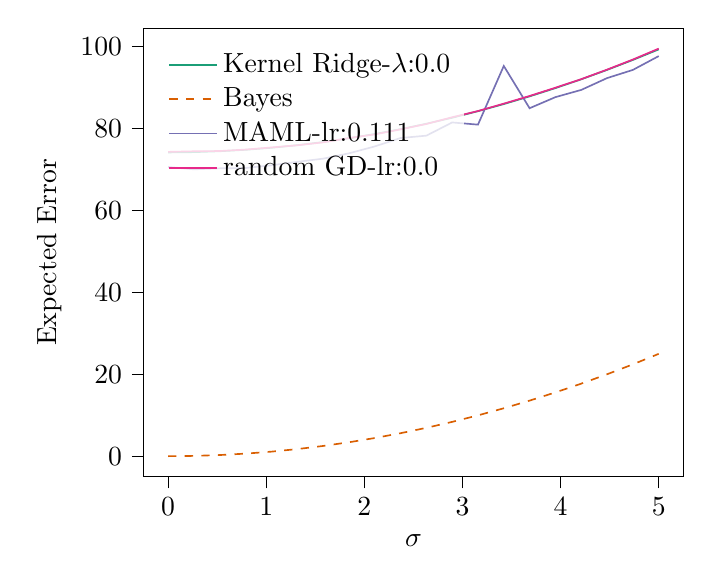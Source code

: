 % This file was created with tikzplotlib v0.10.1.
\begin{tikzpicture}

\definecolor{chocolate217952}{RGB}{217,95,2}
\definecolor{darkcyan27158119}{RGB}{27,158,119}
\definecolor{darkgray176}{RGB}{176,176,176}
\definecolor{deeppink23141138}{RGB}{231,41,138}
\definecolor{lightslategray117112179}{RGB}{117,112,179}

\begin{axis}[
legend cell align={left},
legend style={
  fill opacity=0.8,
  draw opacity=1,
  text opacity=1,
  at={(0.03,0.97)},
  anchor=north west,
  draw=none
},
tick align=outside,
tick pos=left,
x grid style={darkgray176},
xlabel={\(\displaystyle \sigma\)},
xmin=-0.25, xmax=5.25,
xtick style={color=black},
y grid style={darkgray176},
ylabel={Expected Error},
ymin=-4.976, ymax=104.506,
ytick style={color=black}
]
\addplot [semithick, darkcyan27158119]
table {%
0 74.167
0.263 74.245
0.526 74.461
0.789 74.816
1.053 75.31
1.316 75.942
1.579 76.713
1.842 77.622
2.105 78.67
2.368 79.856
2.632 81.181
2.895 82.644
3.158 84.246
3.421 85.986
3.684 87.865
3.947 89.882
4.211 92.038
4.474 94.333
4.737 96.765
5 99.337
};
\addlegendentry{Kernel Ridge-$\lambda$:0.0}
\addplot [semithick, chocolate217952, dashed]
table {%
0 0
0.263 0.069
0.526 0.277
0.789 0.623
1.053 1.107
1.316 1.73
1.579 2.492
1.842 3.392
2.105 4.43
2.368 5.607
2.632 6.922
2.895 8.375
3.158 9.967
3.421 11.698
3.684 13.567
3.947 15.574
4.211 17.72
4.474 20.004
4.737 22.427
5 24.988
};
\addlegendentry{Bayes}
\addplot [semithick, lightslategray117112179]
table {%
0 70.623
0.263 70.047
0.526 70.292
0.789 70.374
1.053 71.037
1.316 71.879
1.579 72.649
1.842 73.951
2.105 75.635
2.368 77.694
2.632 78.271
2.895 81.497
3.158 80.962
3.421 95.292
3.684 84.97
3.947 87.676
4.211 89.445
4.474 92.33
4.737 94.329
5 97.697
};
\addlegendentry{MAML-lr:0.111}
\addplot [semithick, deeppink23141138]
table {%
0 74.309
0.263 74.454
0.526 74.517
0.789 74.868
1.053 75.391
1.316 75.919
1.579 76.634
1.842 77.683
2.105 78.573
2.368 79.801
2.632 81.124
2.895 82.759
3.158 84.284
3.421 86.09
3.684 87.962
3.947 89.977
4.211 92.074
4.474 94.398
4.737 96.863
5 99.529
};
\addlegendentry{random GD-lr:0.0}
\end{axis}

\end{tikzpicture}
